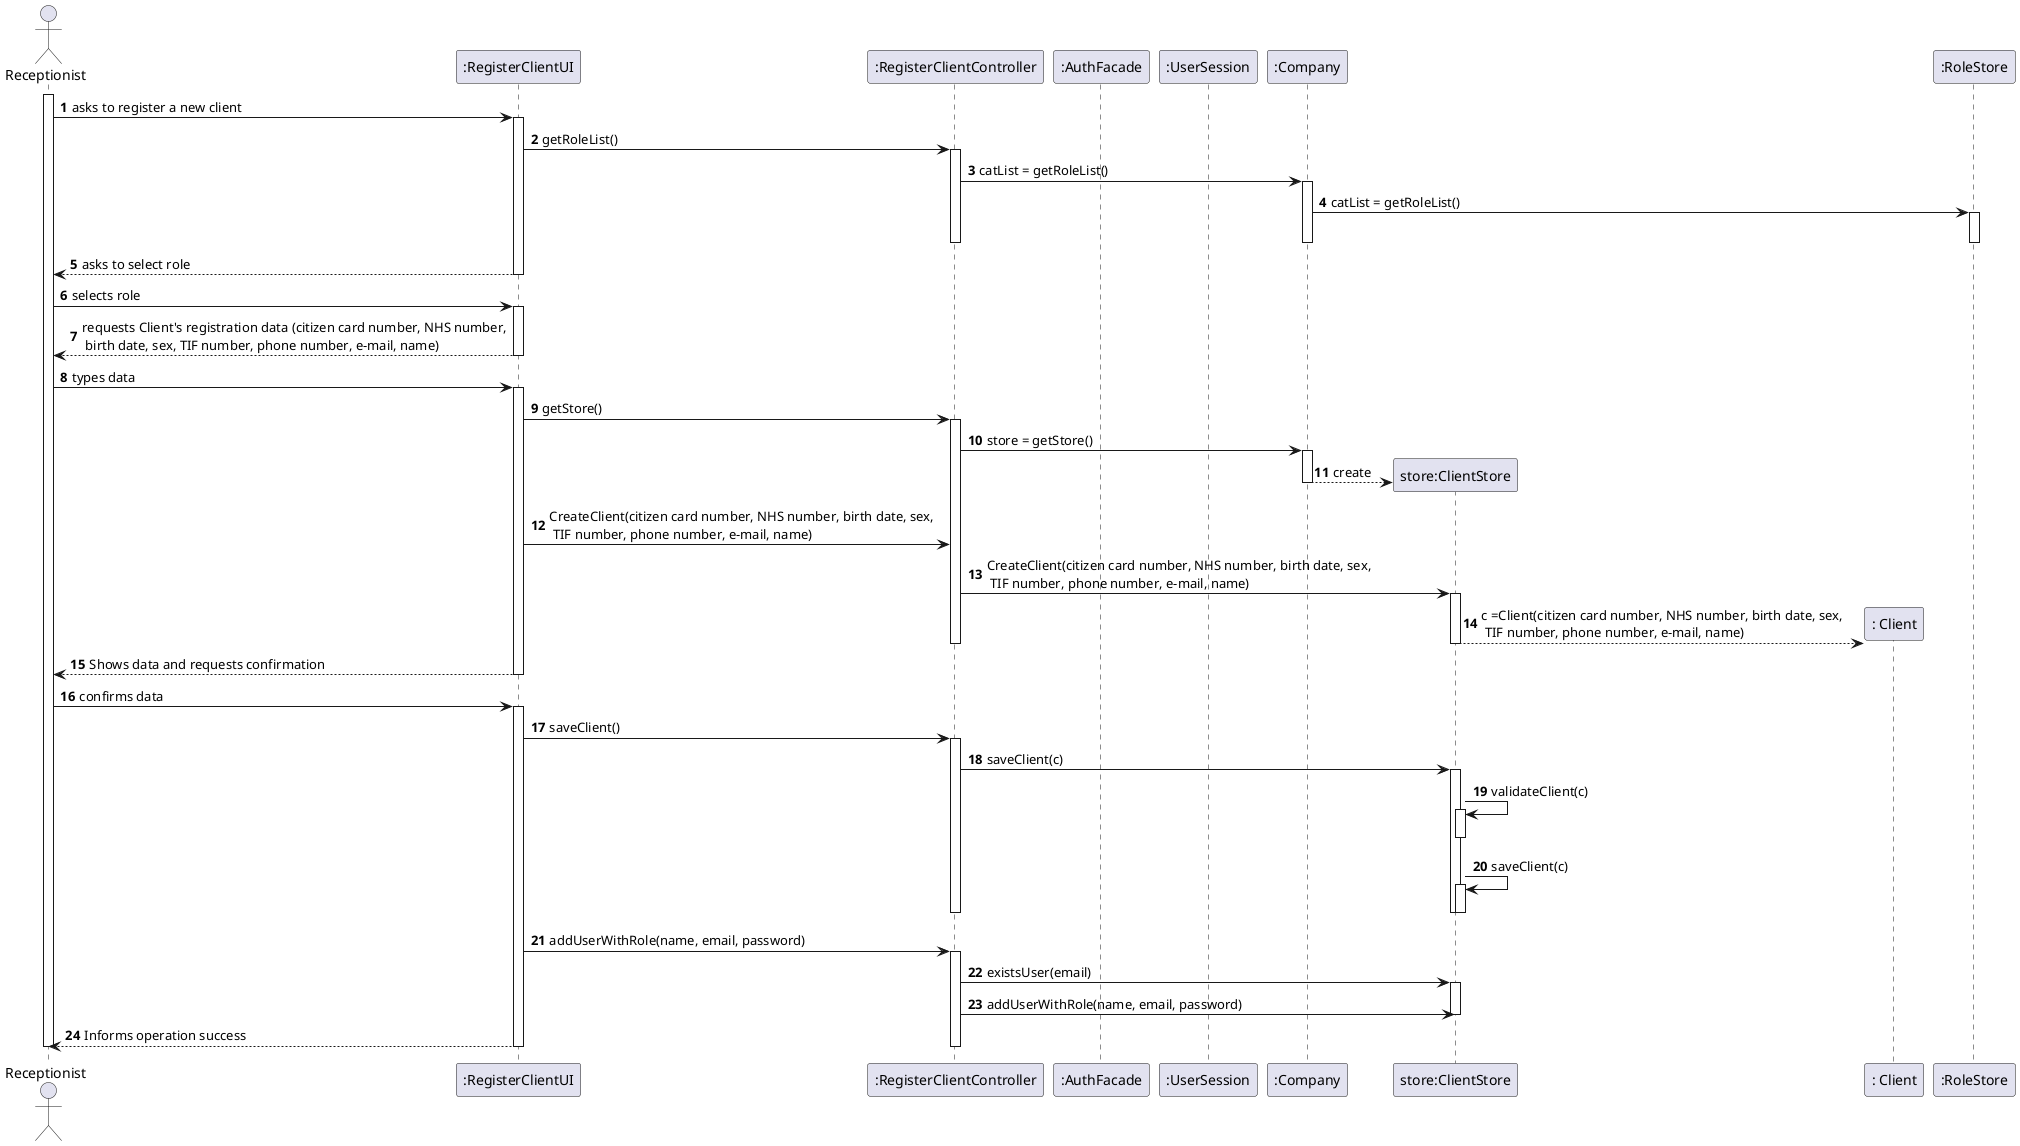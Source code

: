 @startuml
autonumber

actor Receptionist as R
participant ":RegisterClientUI" as UI
participant ":RegisterClientController" as CTRL
participant ":AuthFacade" as Auth
participant ":UserSession" as User
participant ":Company" as COMPANY
participant "store:ClientStore" as S
participant ": Client" as C
participant ":RoleStore" as RoleStore

activate R
R -> UI: asks to register a new client
activate UI





UI -> CTRL : getRoleList()

activate CTRL
CTRL -> COMPANY : catList = getRoleList()

activate COMPANY

COMPANY -> RoleStore : catList = getRoleList()
activate RoleStore
deactivate RoleStore
deactivate COMPANY
deactivate CTRL
UI --> R: asks to select role
deactivate UI
R -> UI: selects role

activate UI




UI --> R: requests Client's registration data (citizen card number, NHS number,\n birth date, sex, TIF number, phone number, e-mail, name)

deactivate UI
R -> UI: types data
activate UI
UI -> CTRL : getStore()
activate CTRL
CTRL -> COMPANY: store = getStore()
activate COMPANY
COMPANY --> S**: create
deactivate COMPANY
CTRL <- UI: CreateClient(citizen card number, NHS number, birth date, sex,\n TIF number, phone number, e-mail, name)
CTRL -> S:CreateClient(citizen card number, NHS number, birth date, sex,\n TIF number, phone number, e-mail, name)
activate S
S --> C**: c =Client(citizen card number, NHS number, birth date, sex,\n TIF number, phone number, e-mail, name)

deactivate S


deactivate CTRL

R <-- UI: Shows data and requests confirmation
deactivate UI
R -> UI: confirms data
activate UI
UI-> CTRL : saveClient()
activate CTRL
CTRL -> S: saveClient(c)
activate S
S -> S : validateClient(c)
activate S
deactivate S
S -> S : saveClient(c)
activate S
deactivate S
deactivate S
deactivate CTRL

UI -> CTRL : addUserWithRole(name, email, password)
activate CTRL

CTRL -> S: existsUser(email)
activate S
CTRL -> S: addUserWithRole(name, email, password)
deactivate S

UI --> R : Informs operation success
deactivate CTRL
deactivate UI
deactivate R

@enduml
